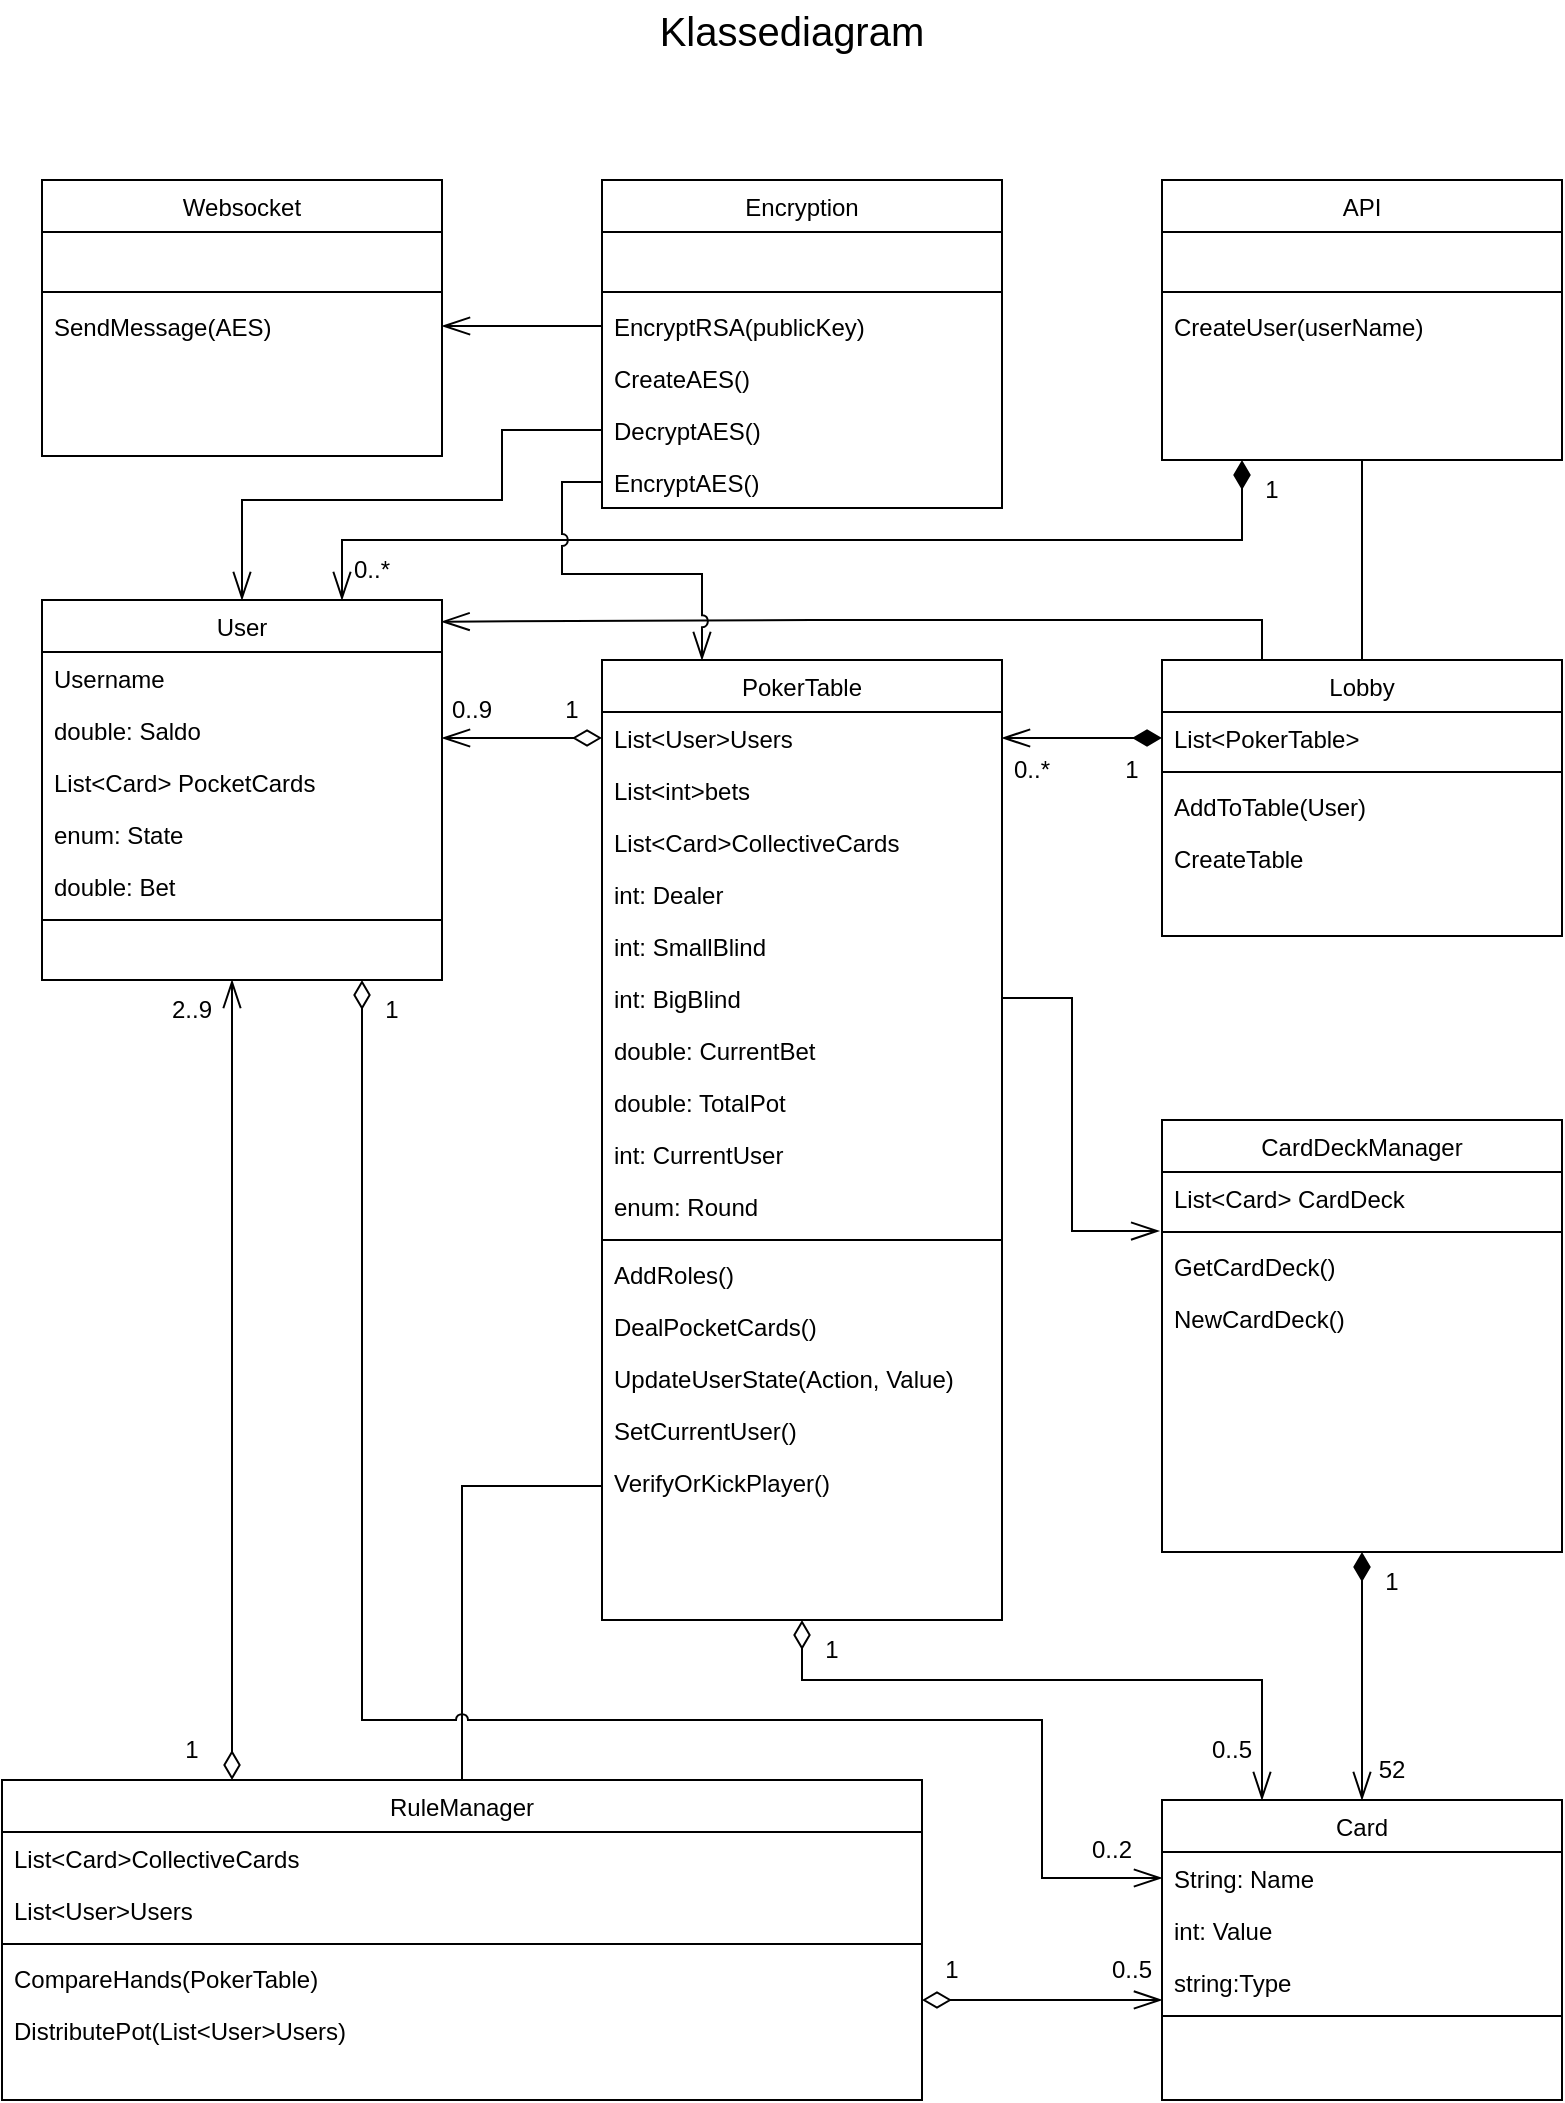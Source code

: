 <mxfile>
    <diagram id="C5RBs43oDa-KdzZeNtuy" name="Page-1">
        <mxGraphModel dx="1634" dy="1150" grid="1" gridSize="10" guides="1" tooltips="1" connect="1" arrows="1" fold="1" page="1" pageScale="1" pageWidth="827" pageHeight="1169" math="0" shadow="0">
            <root>
                <mxCell id="WIyWlLk6GJQsqaUBKTNV-0"/>
                <mxCell id="WIyWlLk6GJQsqaUBKTNV-1" parent="WIyWlLk6GJQsqaUBKTNV-0"/>
                <mxCell id="g2CpuVn7bc5RLm2Ukf-G-10" style="edgeStyle=orthogonalEdgeStyle;rounded=0;orthogonalLoop=1;jettySize=auto;html=1;exitX=0.25;exitY=0;exitDx=0;exitDy=0;entryX=0.999;entryY=0.057;entryDx=0;entryDy=0;entryPerimeter=0;startArrow=none;startFill=0;endArrow=openThin;endFill=0;startSize=12;endSize=12;sourcePerimeterSpacing=12;targetPerimeterSpacing=12;" parent="WIyWlLk6GJQsqaUBKTNV-1" source="zkfFHV4jXpPFQw0GAbJ--0" target="WFrLbu0aOw9eVItHQ842-36" edge="1">
                    <mxGeometry relative="1" as="geometry"/>
                </mxCell>
                <mxCell id="zkfFHV4jXpPFQw0GAbJ--0" value="Lobby" style="swimlane;fontStyle=0;align=center;verticalAlign=top;childLayout=stackLayout;horizontal=1;startSize=26;horizontalStack=0;resizeParent=1;resizeLast=0;collapsible=1;marginBottom=0;rounded=0;shadow=0;strokeWidth=1;" parent="WIyWlLk6GJQsqaUBKTNV-1" vertex="1">
                    <mxGeometry x="600" y="370" width="200" height="138" as="geometry">
                        <mxRectangle x="230" y="140" width="160" height="26" as="alternateBounds"/>
                    </mxGeometry>
                </mxCell>
                <mxCell id="WFrLbu0aOw9eVItHQ842-25" value="List&lt;PokerTable&gt;" style="text;align=left;verticalAlign=top;spacingLeft=4;spacingRight=4;overflow=hidden;rotatable=0;points=[[0,0.5],[1,0.5]];portConstraint=eastwest;" parent="zkfFHV4jXpPFQw0GAbJ--0" vertex="1">
                    <mxGeometry y="26" width="200" height="26" as="geometry"/>
                </mxCell>
                <mxCell id="zkfFHV4jXpPFQw0GAbJ--4" value="" style="line;html=1;strokeWidth=1;align=left;verticalAlign=middle;spacingTop=-1;spacingLeft=3;spacingRight=3;rotatable=0;labelPosition=right;points=[];portConstraint=eastwest;" parent="zkfFHV4jXpPFQw0GAbJ--0" vertex="1">
                    <mxGeometry y="52" width="200" height="8" as="geometry"/>
                </mxCell>
                <mxCell id="zkfFHV4jXpPFQw0GAbJ--5" value="AddToTable(User)" style="text;align=left;verticalAlign=top;spacingLeft=4;spacingRight=4;overflow=hidden;rotatable=0;points=[[0,0.5],[1,0.5]];portConstraint=eastwest;" parent="zkfFHV4jXpPFQw0GAbJ--0" vertex="1">
                    <mxGeometry y="60" width="200" height="26" as="geometry"/>
                </mxCell>
                <mxCell id="WFrLbu0aOw9eVItHQ842-24" value="CreateTable" style="text;align=left;verticalAlign=top;spacingLeft=4;spacingRight=4;overflow=hidden;rotatable=0;points=[[0,0.5],[1,0.5]];portConstraint=eastwest;" parent="zkfFHV4jXpPFQw0GAbJ--0" vertex="1">
                    <mxGeometry y="86" width="200" height="26" as="geometry"/>
                </mxCell>
                <mxCell id="zkfFHV4jXpPFQw0GAbJ--13" value="Encryption" style="swimlane;fontStyle=0;align=center;verticalAlign=top;childLayout=stackLayout;horizontal=1;startSize=26;horizontalStack=0;resizeParent=1;resizeLast=0;collapsible=1;marginBottom=0;rounded=0;shadow=0;strokeWidth=1;" parent="WIyWlLk6GJQsqaUBKTNV-1" vertex="1">
                    <mxGeometry x="320" y="130" width="200" height="164" as="geometry">
                        <mxRectangle x="340" y="380" width="170" height="26" as="alternateBounds"/>
                    </mxGeometry>
                </mxCell>
                <mxCell id="zkfFHV4jXpPFQw0GAbJ--14" value=" " style="text;align=left;verticalAlign=top;spacingLeft=4;spacingRight=4;overflow=hidden;rotatable=0;points=[[0,0.5],[1,0.5]];portConstraint=eastwest;" parent="zkfFHV4jXpPFQw0GAbJ--13" vertex="1">
                    <mxGeometry y="26" width="200" height="26" as="geometry"/>
                </mxCell>
                <mxCell id="zkfFHV4jXpPFQw0GAbJ--15" value="" style="line;html=1;strokeWidth=1;align=left;verticalAlign=middle;spacingTop=-1;spacingLeft=3;spacingRight=3;rotatable=0;labelPosition=right;points=[];portConstraint=eastwest;" parent="zkfFHV4jXpPFQw0GAbJ--13" vertex="1">
                    <mxGeometry y="52" width="200" height="8" as="geometry"/>
                </mxCell>
                <mxCell id="WFrLbu0aOw9eVItHQ842-3" value="EncryptRSA(publicKey)" style="text;align=left;verticalAlign=top;spacingLeft=4;spacingRight=4;overflow=hidden;rotatable=0;points=[[0,0.5],[1,0.5]];portConstraint=eastwest;" parent="zkfFHV4jXpPFQw0GAbJ--13" vertex="1">
                    <mxGeometry y="60" width="200" height="26" as="geometry"/>
                </mxCell>
                <mxCell id="WFrLbu0aOw9eVItHQ842-13" value="CreateAES()" style="text;align=left;verticalAlign=top;spacingLeft=4;spacingRight=4;overflow=hidden;rotatable=0;points=[[0,0.5],[1,0.5]];portConstraint=eastwest;" parent="zkfFHV4jXpPFQw0GAbJ--13" vertex="1">
                    <mxGeometry y="86" width="200" height="26" as="geometry"/>
                </mxCell>
                <mxCell id="WFrLbu0aOw9eVItHQ842-12" value="DecryptAES()" style="text;align=left;verticalAlign=top;spacingLeft=4;spacingRight=4;overflow=hidden;rotatable=0;points=[[0,0.5],[1,0.5]];portConstraint=eastwest;" parent="zkfFHV4jXpPFQw0GAbJ--13" vertex="1">
                    <mxGeometry y="112" width="200" height="26" as="geometry"/>
                </mxCell>
                <mxCell id="WFrLbu0aOw9eVItHQ842-27" value="EncryptAES()" style="text;align=left;verticalAlign=top;spacingLeft=4;spacingRight=4;overflow=hidden;rotatable=0;points=[[0,0.5],[1,0.5]];portConstraint=eastwest;" parent="zkfFHV4jXpPFQw0GAbJ--13" vertex="1">
                    <mxGeometry y="138" width="200" height="26" as="geometry"/>
                </mxCell>
                <mxCell id="zkfFHV4jXpPFQw0GAbJ--17" value="Card" style="swimlane;fontStyle=0;align=center;verticalAlign=top;childLayout=stackLayout;horizontal=1;startSize=26;horizontalStack=0;resizeParent=1;resizeLast=0;collapsible=1;marginBottom=0;rounded=0;shadow=0;strokeWidth=1;" parent="WIyWlLk6GJQsqaUBKTNV-1" vertex="1">
                    <mxGeometry x="600" y="940" width="200" height="150" as="geometry">
                        <mxRectangle x="550" y="140" width="160" height="26" as="alternateBounds"/>
                    </mxGeometry>
                </mxCell>
                <mxCell id="zkfFHV4jXpPFQw0GAbJ--18" value="String: Name" style="text;align=left;verticalAlign=top;spacingLeft=4;spacingRight=4;overflow=hidden;rotatable=0;points=[[0,0.5],[1,0.5]];portConstraint=eastwest;" parent="zkfFHV4jXpPFQw0GAbJ--17" vertex="1">
                    <mxGeometry y="26" width="200" height="26" as="geometry"/>
                </mxCell>
                <mxCell id="zkfFHV4jXpPFQw0GAbJ--19" value="int: Value" style="text;align=left;verticalAlign=top;spacingLeft=4;spacingRight=4;overflow=hidden;rotatable=0;points=[[0,0.5],[1,0.5]];portConstraint=eastwest;rounded=0;shadow=0;html=0;" parent="zkfFHV4jXpPFQw0GAbJ--17" vertex="1">
                    <mxGeometry y="52" width="200" height="26" as="geometry"/>
                </mxCell>
                <mxCell id="zkfFHV4jXpPFQw0GAbJ--20" value="string:Type" style="text;align=left;verticalAlign=top;spacingLeft=4;spacingRight=4;overflow=hidden;rotatable=0;points=[[0,0.5],[1,0.5]];portConstraint=eastwest;rounded=0;shadow=0;html=0;" parent="zkfFHV4jXpPFQw0GAbJ--17" vertex="1">
                    <mxGeometry y="78" width="200" height="26" as="geometry"/>
                </mxCell>
                <mxCell id="zkfFHV4jXpPFQw0GAbJ--23" value="" style="line;html=1;strokeWidth=1;align=left;verticalAlign=middle;spacingTop=-1;spacingLeft=3;spacingRight=3;rotatable=0;labelPosition=right;points=[];portConstraint=eastwest;" parent="zkfFHV4jXpPFQw0GAbJ--17" vertex="1">
                    <mxGeometry y="104" width="200" height="8" as="geometry"/>
                </mxCell>
                <mxCell id="zkfFHV4jXpPFQw0GAbJ--25" value=" " style="text;align=left;verticalAlign=top;spacingLeft=4;spacingRight=4;overflow=hidden;rotatable=0;points=[[0,0.5],[1,0.5]];portConstraint=eastwest;" parent="zkfFHV4jXpPFQw0GAbJ--17" vertex="1">
                    <mxGeometry y="112" width="200" height="26" as="geometry"/>
                </mxCell>
                <mxCell id="g2CpuVn7bc5RLm2Ukf-G-5" style="edgeStyle=orthogonalEdgeStyle;rounded=0;orthogonalLoop=1;jettySize=auto;html=1;entryX=0.5;entryY=0;entryDx=0;entryDy=0;startArrow=diamondThin;startFill=1;endArrow=openThin;endFill=0;startSize=12;endSize=12;sourcePerimeterSpacing=12;targetPerimeterSpacing=12;exitX=0.5;exitY=1;exitDx=0;exitDy=0;" parent="WIyWlLk6GJQsqaUBKTNV-1" source="WFrLbu0aOw9eVItHQ842-4" target="zkfFHV4jXpPFQw0GAbJ--17" edge="1">
                    <mxGeometry relative="1" as="geometry"/>
                </mxCell>
                <mxCell id="WFrLbu0aOw9eVItHQ842-4" value="CardDeckManager" style="swimlane;fontStyle=0;align=center;verticalAlign=top;childLayout=stackLayout;horizontal=1;startSize=26;horizontalStack=0;resizeParent=1;resizeLast=0;collapsible=1;marginBottom=0;rounded=0;shadow=0;strokeWidth=1;" parent="WIyWlLk6GJQsqaUBKTNV-1" vertex="1">
                    <mxGeometry x="600" y="600" width="200" height="216" as="geometry">
                        <mxRectangle x="550" y="140" width="160" height="26" as="alternateBounds"/>
                    </mxGeometry>
                </mxCell>
                <mxCell id="WFrLbu0aOw9eVItHQ842-5" value="List&lt;Card&gt; CardDeck" style="text;align=left;verticalAlign=top;spacingLeft=4;spacingRight=4;overflow=hidden;rotatable=0;points=[[0,0.5],[1,0.5]];portConstraint=eastwest;" parent="WFrLbu0aOw9eVItHQ842-4" vertex="1">
                    <mxGeometry y="26" width="200" height="26" as="geometry"/>
                </mxCell>
                <mxCell id="WFrLbu0aOw9eVItHQ842-10" value="" style="line;html=1;strokeWidth=1;align=left;verticalAlign=middle;spacingTop=-1;spacingLeft=3;spacingRight=3;rotatable=0;labelPosition=right;points=[];portConstraint=eastwest;" parent="WFrLbu0aOw9eVItHQ842-4" vertex="1">
                    <mxGeometry y="52" width="200" height="8" as="geometry"/>
                </mxCell>
                <mxCell id="WFrLbu0aOw9eVItHQ842-11" value="GetCardDeck()" style="text;align=left;verticalAlign=top;spacingLeft=4;spacingRight=4;overflow=hidden;rotatable=0;points=[[0,0.5],[1,0.5]];portConstraint=eastwest;" parent="WFrLbu0aOw9eVItHQ842-4" vertex="1">
                    <mxGeometry y="60" width="200" height="26" as="geometry"/>
                </mxCell>
                <mxCell id="WFrLbu0aOw9eVItHQ842-26" value="NewCardDeck()" style="text;align=left;verticalAlign=top;spacingLeft=4;spacingRight=4;overflow=hidden;rotatable=0;points=[[0,0.5],[1,0.5]];portConstraint=eastwest;" parent="WFrLbu0aOw9eVItHQ842-4" vertex="1">
                    <mxGeometry y="86" width="200" height="26" as="geometry"/>
                </mxCell>
                <mxCell id="g2CpuVn7bc5RLm2Ukf-G-0" style="edgeStyle=orthogonalEdgeStyle;rounded=0;orthogonalLoop=1;jettySize=auto;html=1;entryX=0.5;entryY=0;entryDx=0;entryDy=0;endArrow=none;endFill=0;" parent="WIyWlLk6GJQsqaUBKTNV-1" source="WFrLbu0aOw9eVItHQ842-14" target="zkfFHV4jXpPFQw0GAbJ--0" edge="1">
                    <mxGeometry relative="1" as="geometry"/>
                </mxCell>
                <mxCell id="g2CpuVn7bc5RLm2Ukf-G-9" style="edgeStyle=orthogonalEdgeStyle;rounded=0;orthogonalLoop=1;jettySize=auto;html=1;entryX=0.75;entryY=0;entryDx=0;entryDy=0;startArrow=diamondThin;startFill=1;endArrow=openThin;endFill=0;startSize=12;endSize=12;sourcePerimeterSpacing=12;targetPerimeterSpacing=12;" parent="WIyWlLk6GJQsqaUBKTNV-1" target="WFrLbu0aOw9eVItHQ842-36" edge="1">
                    <mxGeometry relative="1" as="geometry">
                        <mxPoint x="640" y="270" as="sourcePoint"/>
                        <Array as="points">
                            <mxPoint x="640" y="310"/>
                            <mxPoint x="190" y="310"/>
                        </Array>
                    </mxGeometry>
                </mxCell>
                <mxCell id="WFrLbu0aOw9eVItHQ842-14" value="API" style="swimlane;fontStyle=0;align=center;verticalAlign=top;childLayout=stackLayout;horizontal=1;startSize=26;horizontalStack=0;resizeParent=1;resizeLast=0;collapsible=1;marginBottom=0;rounded=0;shadow=0;strokeWidth=1;" parent="WIyWlLk6GJQsqaUBKTNV-1" vertex="1">
                    <mxGeometry x="600" y="130" width="200" height="140" as="geometry">
                        <mxRectangle x="340" y="380" width="170" height="26" as="alternateBounds"/>
                    </mxGeometry>
                </mxCell>
                <mxCell id="WFrLbu0aOw9eVItHQ842-15" value=" " style="text;align=left;verticalAlign=top;spacingLeft=4;spacingRight=4;overflow=hidden;rotatable=0;points=[[0,0.5],[1,0.5]];portConstraint=eastwest;" parent="WFrLbu0aOw9eVItHQ842-14" vertex="1">
                    <mxGeometry y="26" width="200" height="26" as="geometry"/>
                </mxCell>
                <mxCell id="WFrLbu0aOw9eVItHQ842-16" value="" style="line;html=1;strokeWidth=1;align=left;verticalAlign=middle;spacingTop=-1;spacingLeft=3;spacingRight=3;rotatable=0;labelPosition=right;points=[];portConstraint=eastwest;" parent="WFrLbu0aOw9eVItHQ842-14" vertex="1">
                    <mxGeometry y="52" width="200" height="8" as="geometry"/>
                </mxCell>
                <mxCell id="WFrLbu0aOw9eVItHQ842-17" value="CreateUser(userName)" style="text;align=left;verticalAlign=top;spacingLeft=4;spacingRight=4;overflow=hidden;rotatable=0;points=[[0,0.5],[1,0.5]];portConstraint=eastwest;" parent="WFrLbu0aOw9eVItHQ842-14" vertex="1">
                    <mxGeometry y="60" width="200" height="26" as="geometry"/>
                </mxCell>
                <mxCell id="WFrLbu0aOw9eVItHQ842-20" value="PokerTable" style="swimlane;fontStyle=0;align=center;verticalAlign=top;childLayout=stackLayout;horizontal=1;startSize=26;horizontalStack=0;resizeParent=1;resizeLast=0;collapsible=1;marginBottom=0;rounded=0;shadow=0;strokeWidth=1;" parent="WIyWlLk6GJQsqaUBKTNV-1" vertex="1">
                    <mxGeometry x="320" y="370" width="200" height="480" as="geometry">
                        <mxRectangle x="230" y="140" width="160" height="26" as="alternateBounds"/>
                    </mxGeometry>
                </mxCell>
                <mxCell id="WFrLbu0aOw9eVItHQ842-43" value="List&lt;User&gt;Users" style="text;align=left;verticalAlign=top;spacingLeft=4;spacingRight=4;overflow=hidden;rotatable=0;points=[[0,0.5],[1,0.5]];portConstraint=eastwest;" parent="WFrLbu0aOw9eVItHQ842-20" vertex="1">
                    <mxGeometry y="26" width="200" height="26" as="geometry"/>
                </mxCell>
                <mxCell id="WFrLbu0aOw9eVItHQ842-48" value="List&lt;int&gt;bets" style="text;align=left;verticalAlign=top;spacingLeft=4;spacingRight=4;overflow=hidden;rotatable=0;points=[[0,0.5],[1,0.5]];portConstraint=eastwest;" parent="WFrLbu0aOw9eVItHQ842-20" vertex="1">
                    <mxGeometry y="52" width="200" height="26" as="geometry"/>
                </mxCell>
                <mxCell id="yhYtkNrn_32uBkW9VBf4-6" value="List&lt;Card&gt;CollectiveCards" style="text;align=left;verticalAlign=top;spacingLeft=4;spacingRight=4;overflow=hidden;rotatable=0;points=[[0,0.5],[1,0.5]];portConstraint=eastwest;" parent="WFrLbu0aOw9eVItHQ842-20" vertex="1">
                    <mxGeometry y="78" width="200" height="26" as="geometry"/>
                </mxCell>
                <mxCell id="WFrLbu0aOw9eVItHQ842-44" value="int: Dealer " style="text;align=left;verticalAlign=top;spacingLeft=4;spacingRight=4;overflow=hidden;rotatable=0;points=[[0,0.5],[1,0.5]];portConstraint=eastwest;" parent="WFrLbu0aOw9eVItHQ842-20" vertex="1">
                    <mxGeometry y="104" width="200" height="26" as="geometry"/>
                </mxCell>
                <mxCell id="WFrLbu0aOw9eVItHQ842-45" value="int: SmallBlind" style="text;align=left;verticalAlign=top;spacingLeft=4;spacingRight=4;overflow=hidden;rotatable=0;points=[[0,0.5],[1,0.5]];portConstraint=eastwest;" parent="WFrLbu0aOw9eVItHQ842-20" vertex="1">
                    <mxGeometry y="130" width="200" height="26" as="geometry"/>
                </mxCell>
                <mxCell id="WFrLbu0aOw9eVItHQ842-46" value="int: BigBlind" style="text;align=left;verticalAlign=top;spacingLeft=4;spacingRight=4;overflow=hidden;rotatable=0;points=[[0,0.5],[1,0.5]];portConstraint=eastwest;" parent="WFrLbu0aOw9eVItHQ842-20" vertex="1">
                    <mxGeometry y="156" width="200" height="26" as="geometry"/>
                </mxCell>
                <mxCell id="yhYtkNrn_32uBkW9VBf4-2" value="double: CurrentBet" style="text;align=left;verticalAlign=top;spacingLeft=4;spacingRight=4;overflow=hidden;rotatable=0;points=[[0,0.5],[1,0.5]];portConstraint=eastwest;" parent="WFrLbu0aOw9eVItHQ842-20" vertex="1">
                    <mxGeometry y="182" width="200" height="26" as="geometry"/>
                </mxCell>
                <mxCell id="RgYvJ4ODF3j2oK7oiL2H-4" value="double: TotalPot" style="text;align=left;verticalAlign=top;spacingLeft=4;spacingRight=4;overflow=hidden;rotatable=0;points=[[0,0.5],[1,0.5]];portConstraint=eastwest;" parent="WFrLbu0aOw9eVItHQ842-20" vertex="1">
                    <mxGeometry y="208" width="200" height="26" as="geometry"/>
                </mxCell>
                <mxCell id="yhYtkNrn_32uBkW9VBf4-3" value="int: CurrentUser" style="text;align=left;verticalAlign=top;spacingLeft=4;spacingRight=4;overflow=hidden;rotatable=0;points=[[0,0.5],[1,0.5]];portConstraint=eastwest;" parent="WFrLbu0aOw9eVItHQ842-20" vertex="1">
                    <mxGeometry y="234" width="200" height="26" as="geometry"/>
                </mxCell>
                <mxCell id="yhYtkNrn_32uBkW9VBf4-7" value="enum: Round" style="text;align=left;verticalAlign=top;spacingLeft=4;spacingRight=4;overflow=hidden;rotatable=0;points=[[0,0.5],[1,0.5]];portConstraint=eastwest;" parent="WFrLbu0aOw9eVItHQ842-20" vertex="1">
                    <mxGeometry y="260" width="200" height="26" as="geometry"/>
                </mxCell>
                <mxCell id="WFrLbu0aOw9eVItHQ842-22" value="" style="line;html=1;strokeWidth=1;align=left;verticalAlign=middle;spacingTop=-1;spacingLeft=3;spacingRight=3;rotatable=0;labelPosition=right;points=[];portConstraint=eastwest;" parent="WFrLbu0aOw9eVItHQ842-20" vertex="1">
                    <mxGeometry y="286" width="200" height="8" as="geometry"/>
                </mxCell>
                <mxCell id="WFrLbu0aOw9eVItHQ842-28" value="AddRoles()" style="text;align=left;verticalAlign=top;spacingLeft=4;spacingRight=4;overflow=hidden;rotatable=0;points=[[0,0.5],[1,0.5]];portConstraint=eastwest;" parent="WFrLbu0aOw9eVItHQ842-20" vertex="1">
                    <mxGeometry y="294" width="200" height="26" as="geometry"/>
                </mxCell>
                <mxCell id="WFrLbu0aOw9eVItHQ842-29" value="DealPocketCards()" style="text;align=left;verticalAlign=top;spacingLeft=4;spacingRight=4;overflow=hidden;rotatable=0;points=[[0,0.5],[1,0.5]];portConstraint=eastwest;" parent="WFrLbu0aOw9eVItHQ842-20" vertex="1">
                    <mxGeometry y="320" width="200" height="26" as="geometry"/>
                </mxCell>
                <mxCell id="yhYtkNrn_32uBkW9VBf4-0" value="UpdateUserState(Action, Value)" style="text;align=left;verticalAlign=top;spacingLeft=4;spacingRight=4;overflow=hidden;rotatable=0;points=[[0,0.5],[1,0.5]];portConstraint=eastwest;" parent="WFrLbu0aOw9eVItHQ842-20" vertex="1">
                    <mxGeometry y="346" width="200" height="26" as="geometry"/>
                </mxCell>
                <mxCell id="yhYtkNrn_32uBkW9VBf4-4" value="SetCurrentUser()" style="text;align=left;verticalAlign=top;spacingLeft=4;spacingRight=4;overflow=hidden;rotatable=0;points=[[0,0.5],[1,0.5]];portConstraint=eastwest;" parent="WFrLbu0aOw9eVItHQ842-20" vertex="1">
                    <mxGeometry y="372" width="200" height="26" as="geometry"/>
                </mxCell>
                <mxCell id="RgYvJ4ODF3j2oK7oiL2H-7" value="VerifyOrKickPlayer()" style="text;align=left;verticalAlign=top;spacingLeft=4;spacingRight=4;overflow=hidden;rotatable=0;points=[[0,0.5],[1,0.5]];portConstraint=eastwest;" parent="WFrLbu0aOw9eVItHQ842-20" vertex="1">
                    <mxGeometry y="398" width="200" height="30" as="geometry"/>
                </mxCell>
                <mxCell id="g2CpuVn7bc5RLm2Ukf-G-13" style="edgeStyle=orthogonalEdgeStyle;rounded=0;orthogonalLoop=1;jettySize=auto;html=1;exitX=0.25;exitY=0;exitDx=0;exitDy=0;entryX=0.475;entryY=1;entryDx=0;entryDy=0;entryPerimeter=0;startArrow=diamondThin;startFill=0;endArrow=openThin;endFill=0;startSize=12;endSize=12;sourcePerimeterSpacing=12;targetPerimeterSpacing=12;" parent="WIyWlLk6GJQsqaUBKTNV-1" source="WFrLbu0aOw9eVItHQ842-30" target="WFrLbu0aOw9eVItHQ842-41" edge="1">
                    <mxGeometry relative="1" as="geometry"/>
                </mxCell>
                <mxCell id="WFrLbu0aOw9eVItHQ842-30" value="RuleManager" style="swimlane;fontStyle=0;align=center;verticalAlign=top;childLayout=stackLayout;horizontal=1;startSize=26;horizontalStack=0;resizeParent=1;resizeLast=0;collapsible=1;marginBottom=0;rounded=0;shadow=0;strokeWidth=1;" parent="WIyWlLk6GJQsqaUBKTNV-1" vertex="1">
                    <mxGeometry x="20" y="930" width="460" height="160" as="geometry">
                        <mxRectangle x="550" y="140" width="160" height="26" as="alternateBounds"/>
                    </mxGeometry>
                </mxCell>
                <mxCell id="WFrLbu0aOw9eVItHQ842-31" value="List&lt;Card&gt;CollectiveCards" style="text;align=left;verticalAlign=top;spacingLeft=4;spacingRight=4;overflow=hidden;rotatable=0;points=[[0,0.5],[1,0.5]];portConstraint=eastwest;" parent="WFrLbu0aOw9eVItHQ842-30" vertex="1">
                    <mxGeometry y="26" width="460" height="26" as="geometry"/>
                </mxCell>
                <mxCell id="WFrLbu0aOw9eVItHQ842-35" value="List&lt;User&gt;Users" style="text;align=left;verticalAlign=top;spacingLeft=4;spacingRight=4;overflow=hidden;rotatable=0;points=[[0,0.5],[1,0.5]];portConstraint=eastwest;" parent="WFrLbu0aOw9eVItHQ842-30" vertex="1">
                    <mxGeometry y="52" width="460" height="26" as="geometry"/>
                </mxCell>
                <mxCell id="WFrLbu0aOw9eVItHQ842-32" value="" style="line;html=1;strokeWidth=1;align=left;verticalAlign=middle;spacingTop=-1;spacingLeft=3;spacingRight=3;rotatable=0;labelPosition=right;points=[];portConstraint=eastwest;" parent="WFrLbu0aOw9eVItHQ842-30" vertex="1">
                    <mxGeometry y="78" width="460" height="8" as="geometry"/>
                </mxCell>
                <mxCell id="WFrLbu0aOw9eVItHQ842-33" value="CompareHands(PokerTable)" style="text;align=left;verticalAlign=top;spacingLeft=4;spacingRight=4;overflow=hidden;rotatable=0;points=[[0,0.5],[1,0.5]];portConstraint=eastwest;" parent="WFrLbu0aOw9eVItHQ842-30" vertex="1">
                    <mxGeometry y="86" width="460" height="26" as="geometry"/>
                </mxCell>
                <mxCell id="RgYvJ4ODF3j2oK7oiL2H-5" value="DistributePot(List&lt;User&gt;Users)" style="text;align=left;verticalAlign=top;spacingLeft=4;spacingRight=4;overflow=hidden;rotatable=0;points=[[0,0.5],[1,0.5]];portConstraint=eastwest;" parent="WFrLbu0aOw9eVItHQ842-30" vertex="1">
                    <mxGeometry y="112" width="460" height="26" as="geometry"/>
                </mxCell>
                <mxCell id="WFrLbu0aOw9eVItHQ842-36" value="User" style="swimlane;fontStyle=0;align=center;verticalAlign=top;childLayout=stackLayout;horizontal=1;startSize=26;horizontalStack=0;resizeParent=1;resizeLast=0;collapsible=1;marginBottom=0;rounded=0;shadow=0;strokeWidth=1;" parent="WIyWlLk6GJQsqaUBKTNV-1" vertex="1">
                    <mxGeometry x="40" y="340" width="200" height="190" as="geometry">
                        <mxRectangle x="340" y="380" width="170" height="26" as="alternateBounds"/>
                    </mxGeometry>
                </mxCell>
                <mxCell id="WFrLbu0aOw9eVItHQ842-37" value="Username" style="text;align=left;verticalAlign=top;spacingLeft=4;spacingRight=4;overflow=hidden;rotatable=0;points=[[0,0.5],[1,0.5]];portConstraint=eastwest;" parent="WFrLbu0aOw9eVItHQ842-36" vertex="1">
                    <mxGeometry y="26" width="200" height="26" as="geometry"/>
                </mxCell>
                <mxCell id="WFrLbu0aOw9eVItHQ842-40" value="double: Saldo" style="text;align=left;verticalAlign=top;spacingLeft=4;spacingRight=4;overflow=hidden;rotatable=0;points=[[0,0.5],[1,0.5]];portConstraint=eastwest;" parent="WFrLbu0aOw9eVItHQ842-36" vertex="1">
                    <mxGeometry y="52" width="200" height="26" as="geometry"/>
                </mxCell>
                <mxCell id="WFrLbu0aOw9eVItHQ842-42" value="List&lt;Card&gt; PocketCards" style="text;align=left;verticalAlign=top;spacingLeft=4;spacingRight=4;overflow=hidden;rotatable=0;points=[[0,0.5],[1,0.5]];portConstraint=eastwest;" parent="WFrLbu0aOw9eVItHQ842-36" vertex="1">
                    <mxGeometry y="78" width="200" height="26" as="geometry"/>
                </mxCell>
                <mxCell id="WFrLbu0aOw9eVItHQ842-47" value="enum: State" style="text;align=left;verticalAlign=top;spacingLeft=4;spacingRight=4;overflow=hidden;rotatable=0;points=[[0,0.5],[1,0.5]];portConstraint=eastwest;" parent="WFrLbu0aOw9eVItHQ842-36" vertex="1">
                    <mxGeometry y="104" width="200" height="26" as="geometry"/>
                </mxCell>
                <mxCell id="WFrLbu0aOw9eVItHQ842-49" value="double: Bet" style="text;align=left;verticalAlign=top;spacingLeft=4;spacingRight=4;overflow=hidden;rotatable=0;points=[[0,0.5],[1,0.5]];portConstraint=eastwest;" parent="WFrLbu0aOw9eVItHQ842-36" vertex="1">
                    <mxGeometry y="130" width="200" height="26" as="geometry"/>
                </mxCell>
                <mxCell id="WFrLbu0aOw9eVItHQ842-38" value="" style="line;html=1;strokeWidth=1;align=left;verticalAlign=middle;spacingTop=-1;spacingLeft=3;spacingRight=3;rotatable=0;labelPosition=right;points=[];portConstraint=eastwest;" parent="WFrLbu0aOw9eVItHQ842-36" vertex="1">
                    <mxGeometry y="156" width="200" height="8" as="geometry"/>
                </mxCell>
                <mxCell id="WFrLbu0aOw9eVItHQ842-41" value=" " style="text;align=left;verticalAlign=top;spacingLeft=4;spacingRight=4;overflow=hidden;rotatable=0;points=[[0,0.5],[1,0.5]];portConstraint=eastwest;" parent="WFrLbu0aOw9eVItHQ842-36" vertex="1">
                    <mxGeometry y="164" width="200" height="26" as="geometry"/>
                </mxCell>
                <mxCell id="RgYvJ4ODF3j2oK7oiL2H-0" value="Websocket" style="swimlane;fontStyle=0;align=center;verticalAlign=top;childLayout=stackLayout;horizontal=1;startSize=26;horizontalStack=0;resizeParent=1;resizeLast=0;collapsible=1;marginBottom=0;rounded=0;shadow=0;strokeWidth=1;" parent="WIyWlLk6GJQsqaUBKTNV-1" vertex="1">
                    <mxGeometry x="40" y="130" width="200" height="138" as="geometry">
                        <mxRectangle x="340" y="380" width="170" height="26" as="alternateBounds"/>
                    </mxGeometry>
                </mxCell>
                <mxCell id="RgYvJ4ODF3j2oK7oiL2H-1" value=" " style="text;align=left;verticalAlign=top;spacingLeft=4;spacingRight=4;overflow=hidden;rotatable=0;points=[[0,0.5],[1,0.5]];portConstraint=eastwest;" parent="RgYvJ4ODF3j2oK7oiL2H-0" vertex="1">
                    <mxGeometry y="26" width="200" height="26" as="geometry"/>
                </mxCell>
                <mxCell id="RgYvJ4ODF3j2oK7oiL2H-2" value="" style="line;html=1;strokeWidth=1;align=left;verticalAlign=middle;spacingTop=-1;spacingLeft=3;spacingRight=3;rotatable=0;labelPosition=right;points=[];portConstraint=eastwest;" parent="RgYvJ4ODF3j2oK7oiL2H-0" vertex="1">
                    <mxGeometry y="52" width="200" height="8" as="geometry"/>
                </mxCell>
                <mxCell id="g2CpuVn7bc5RLm2Ukf-G-18" value="SendMessage(AES)" style="text;align=left;verticalAlign=top;spacingLeft=4;spacingRight=4;overflow=hidden;rotatable=0;points=[[0,0.5],[1,0.5]];portConstraint=eastwest;" parent="RgYvJ4ODF3j2oK7oiL2H-0" vertex="1">
                    <mxGeometry y="60" width="200" height="26" as="geometry"/>
                </mxCell>
                <mxCell id="g2CpuVn7bc5RLm2Ukf-G-1" style="edgeStyle=orthogonalEdgeStyle;rounded=0;orthogonalLoop=1;jettySize=auto;html=1;entryX=1;entryY=0.5;entryDx=0;entryDy=0;endArrow=openThin;endFill=0;endSize=12;startArrow=diamondThin;startFill=1;targetPerimeterSpacing=12;sourcePerimeterSpacing=12;startSize=12;exitX=0;exitY=0.5;exitDx=0;exitDy=0;" parent="WIyWlLk6GJQsqaUBKTNV-1" source="WFrLbu0aOw9eVItHQ842-25" target="WFrLbu0aOw9eVItHQ842-43" edge="1">
                    <mxGeometry relative="1" as="geometry"/>
                </mxCell>
                <mxCell id="g2CpuVn7bc5RLm2Ukf-G-3" style="edgeStyle=orthogonalEdgeStyle;rounded=0;orthogonalLoop=1;jettySize=auto;html=1;entryX=-0.007;entryY=1.136;entryDx=0;entryDy=0;entryPerimeter=0;startArrow=none;startFill=0;endArrow=openThin;endFill=0;startSize=12;endSize=12;sourcePerimeterSpacing=12;targetPerimeterSpacing=12;exitX=1;exitY=0.5;exitDx=0;exitDy=0;" parent="WIyWlLk6GJQsqaUBKTNV-1" source="WFrLbu0aOw9eVItHQ842-46" target="WFrLbu0aOw9eVItHQ842-5" edge="1">
                    <mxGeometry relative="1" as="geometry"/>
                </mxCell>
                <mxCell id="g2CpuVn7bc5RLm2Ukf-G-6" style="edgeStyle=orthogonalEdgeStyle;rounded=0;orthogonalLoop=1;jettySize=auto;html=1;startArrow=none;startFill=0;endArrow=none;endFill=0;startSize=12;endSize=12;sourcePerimeterSpacing=12;targetPerimeterSpacing=12;entryX=0.5;entryY=0;entryDx=0;entryDy=0;exitX=0;exitY=0.5;exitDx=0;exitDy=0;" parent="WIyWlLk6GJQsqaUBKTNV-1" source="RgYvJ4ODF3j2oK7oiL2H-7" target="WFrLbu0aOw9eVItHQ842-30" edge="1">
                    <mxGeometry relative="1" as="geometry"/>
                </mxCell>
                <mxCell id="g2CpuVn7bc5RLm2Ukf-G-8" style="edgeStyle=orthogonalEdgeStyle;rounded=0;orthogonalLoop=1;jettySize=auto;html=1;entryX=1;entryY=0.5;entryDx=0;entryDy=0;startArrow=none;startFill=0;endArrow=openThin;endFill=0;startSize=12;endSize=12;sourcePerimeterSpacing=12;targetPerimeterSpacing=12;exitX=0;exitY=0.5;exitDx=0;exitDy=0;" parent="WIyWlLk6GJQsqaUBKTNV-1" source="WFrLbu0aOw9eVItHQ842-3" edge="1">
                    <mxGeometry relative="1" as="geometry">
                        <mxPoint x="240" y="203" as="targetPoint"/>
                    </mxGeometry>
                </mxCell>
                <mxCell id="g2CpuVn7bc5RLm2Ukf-G-11" style="edgeStyle=orthogonalEdgeStyle;rounded=0;orthogonalLoop=1;jettySize=auto;html=1;entryX=0.25;entryY=0;entryDx=0;entryDy=0;startArrow=diamondThin;startFill=0;endArrow=openThin;endFill=0;startSize=12;endSize=12;sourcePerimeterSpacing=12;targetPerimeterSpacing=12;" parent="WIyWlLk6GJQsqaUBKTNV-1" target="zkfFHV4jXpPFQw0GAbJ--17" edge="1">
                    <mxGeometry relative="1" as="geometry">
                        <mxPoint x="420" y="850" as="sourcePoint"/>
                        <Array as="points">
                            <mxPoint x="420" y="880"/>
                            <mxPoint x="650" y="880"/>
                        </Array>
                    </mxGeometry>
                </mxCell>
                <mxCell id="g2CpuVn7bc5RLm2Ukf-G-12" style="edgeStyle=orthogonalEdgeStyle;rounded=0;orthogonalLoop=1;jettySize=auto;html=1;entryX=0;entryY=0.115;entryDx=0;entryDy=0;entryPerimeter=0;startArrow=diamondThin;startFill=0;endArrow=openThin;endFill=0;startSize=12;endSize=12;sourcePerimeterSpacing=12;targetPerimeterSpacing=12;exitX=1;exitY=0.5;exitDx=0;exitDy=0;" parent="WIyWlLk6GJQsqaUBKTNV-1" edge="1">
                    <mxGeometry relative="1" as="geometry">
                        <mxPoint x="480" y="1040" as="sourcePoint"/>
                        <mxPoint x="600" y="1039.99" as="targetPoint"/>
                    </mxGeometry>
                </mxCell>
                <mxCell id="g2CpuVn7bc5RLm2Ukf-G-14" style="edgeStyle=orthogonalEdgeStyle;rounded=0;orthogonalLoop=1;jettySize=auto;html=1;startArrow=diamondThin;startFill=0;endArrow=openThin;endFill=0;startSize=12;endSize=12;sourcePerimeterSpacing=12;targetPerimeterSpacing=12;exitX=0;exitY=0.5;exitDx=0;exitDy=0;" parent="WIyWlLk6GJQsqaUBKTNV-1" source="WFrLbu0aOw9eVItHQ842-43" edge="1">
                    <mxGeometry relative="1" as="geometry">
                        <mxPoint x="240" y="409" as="targetPoint"/>
                    </mxGeometry>
                </mxCell>
                <mxCell id="g2CpuVn7bc5RLm2Ukf-G-15" style="edgeStyle=orthogonalEdgeStyle;rounded=0;orthogonalLoop=1;jettySize=auto;html=1;entryX=0.25;entryY=0;entryDx=0;entryDy=0;startArrow=none;startFill=0;endArrow=openThin;endFill=0;startSize=12;endSize=12;sourcePerimeterSpacing=12;targetPerimeterSpacing=12;exitX=0;exitY=0.5;exitDx=0;exitDy=0;jumpStyle=arc;" parent="WIyWlLk6GJQsqaUBKTNV-1" source="WFrLbu0aOw9eVItHQ842-27" target="WFrLbu0aOw9eVItHQ842-20" edge="1">
                    <mxGeometry relative="1" as="geometry"/>
                </mxCell>
                <mxCell id="g2CpuVn7bc5RLm2Ukf-G-16" style="edgeStyle=orthogonalEdgeStyle;rounded=0;orthogonalLoop=1;jettySize=auto;html=1;exitX=0;exitY=0.5;exitDx=0;exitDy=0;entryX=0.5;entryY=0;entryDx=0;entryDy=0;startArrow=none;startFill=0;endArrow=openThin;endFill=0;startSize=12;endSize=12;sourcePerimeterSpacing=12;targetPerimeterSpacing=12;" parent="WIyWlLk6GJQsqaUBKTNV-1" source="WFrLbu0aOw9eVItHQ842-12" target="WFrLbu0aOw9eVItHQ842-36" edge="1">
                    <mxGeometry relative="1" as="geometry">
                        <Array as="points">
                            <mxPoint x="270" y="255"/>
                            <mxPoint x="270" y="290"/>
                            <mxPoint x="140" y="290"/>
                        </Array>
                    </mxGeometry>
                </mxCell>
                <mxCell id="g2CpuVn7bc5RLm2Ukf-G-17" value="&lt;font style=&quot;font-size: 20px;&quot;&gt;Klassediagram&lt;/font&gt;" style="text;html=1;strokeColor=none;fillColor=none;align=center;verticalAlign=middle;whiteSpace=wrap;rounded=0;" parent="WIyWlLk6GJQsqaUBKTNV-1" vertex="1">
                    <mxGeometry x="180" y="40" width="470" height="30" as="geometry"/>
                </mxCell>
                <mxCell id="0" style="edgeStyle=orthogonalEdgeStyle;html=1;entryX=0;entryY=0.5;entryDx=0;entryDy=0;endArrow=openThin;rounded=0;startArrow=diamondThin;startFill=0;endFill=0;startSize=12;endSize=12;sourcePerimeterSpacing=12;targetPerimeterSpacing=12;exitX=0.8;exitY=1.002;exitDx=0;exitDy=0;exitPerimeter=0;jumpStyle=arc;" edge="1" parent="WIyWlLk6GJQsqaUBKTNV-1" source="WFrLbu0aOw9eVItHQ842-41" target="zkfFHV4jXpPFQw0GAbJ--18">
                    <mxGeometry relative="1" as="geometry">
                        <Array as="points">
                            <mxPoint x="200" y="900"/>
                            <mxPoint x="540" y="900"/>
                            <mxPoint x="540" y="979"/>
                        </Array>
                    </mxGeometry>
                </mxCell>
                <mxCell id="sUOS0AX3o0HDIPxpGpNc-0" value="1" style="text;html=1;strokeColor=none;fillColor=none;align=center;verticalAlign=middle;whiteSpace=wrap;rounded=0;" vertex="1" parent="WIyWlLk6GJQsqaUBKTNV-1">
                    <mxGeometry x="200" y="530" width="30" height="30" as="geometry"/>
                </mxCell>
                <mxCell id="sUOS0AX3o0HDIPxpGpNc-1" value="0..2" style="text;html=1;strokeColor=none;fillColor=none;align=center;verticalAlign=middle;whiteSpace=wrap;rounded=0;" vertex="1" parent="WIyWlLk6GJQsqaUBKTNV-1">
                    <mxGeometry x="560" y="950" width="30" height="30" as="geometry"/>
                </mxCell>
                <mxCell id="sUOS0AX3o0HDIPxpGpNc-2" value="1" style="text;html=1;strokeColor=none;fillColor=none;align=center;verticalAlign=middle;whiteSpace=wrap;rounded=0;" vertex="1" parent="WIyWlLk6GJQsqaUBKTNV-1">
                    <mxGeometry x="420" y="850" width="30" height="30" as="geometry"/>
                </mxCell>
                <mxCell id="sUOS0AX3o0HDIPxpGpNc-3" value="0..5" style="text;html=1;strokeColor=none;fillColor=none;align=center;verticalAlign=middle;whiteSpace=wrap;rounded=0;" vertex="1" parent="WIyWlLk6GJQsqaUBKTNV-1">
                    <mxGeometry x="620" y="900" width="30" height="30" as="geometry"/>
                </mxCell>
                <mxCell id="sUOS0AX3o0HDIPxpGpNc-4" value="1" style="text;html=1;strokeColor=none;fillColor=none;align=center;verticalAlign=middle;whiteSpace=wrap;rounded=0;" vertex="1" parent="WIyWlLk6GJQsqaUBKTNV-1">
                    <mxGeometry x="480" y="1010" width="30" height="30" as="geometry"/>
                </mxCell>
                <mxCell id="sUOS0AX3o0HDIPxpGpNc-5" value="0..5" style="text;html=1;strokeColor=none;fillColor=none;align=center;verticalAlign=middle;whiteSpace=wrap;rounded=0;" vertex="1" parent="WIyWlLk6GJQsqaUBKTNV-1">
                    <mxGeometry x="570" y="1010" width="30" height="30" as="geometry"/>
                </mxCell>
                <mxCell id="sUOS0AX3o0HDIPxpGpNc-6" value="1" style="text;html=1;strokeColor=none;fillColor=none;align=center;verticalAlign=middle;whiteSpace=wrap;rounded=0;" vertex="1" parent="WIyWlLk6GJQsqaUBKTNV-1">
                    <mxGeometry x="100" y="900" width="30" height="30" as="geometry"/>
                </mxCell>
                <mxCell id="sUOS0AX3o0HDIPxpGpNc-7" value="2..9" style="text;html=1;strokeColor=none;fillColor=none;align=center;verticalAlign=middle;whiteSpace=wrap;rounded=0;" vertex="1" parent="WIyWlLk6GJQsqaUBKTNV-1">
                    <mxGeometry x="100" y="530" width="30" height="30" as="geometry"/>
                </mxCell>
                <mxCell id="sUOS0AX3o0HDIPxpGpNc-8" value="1" style="text;html=1;strokeColor=none;fillColor=none;align=center;verticalAlign=middle;whiteSpace=wrap;rounded=0;" vertex="1" parent="WIyWlLk6GJQsqaUBKTNV-1">
                    <mxGeometry x="700" y="816" width="30" height="30" as="geometry"/>
                </mxCell>
                <mxCell id="sUOS0AX3o0HDIPxpGpNc-9" value="52" style="text;html=1;strokeColor=none;fillColor=none;align=center;verticalAlign=middle;whiteSpace=wrap;rounded=0;" vertex="1" parent="WIyWlLk6GJQsqaUBKTNV-1">
                    <mxGeometry x="700" y="910" width="30" height="30" as="geometry"/>
                </mxCell>
                <mxCell id="sUOS0AX3o0HDIPxpGpNc-10" value="1" style="text;html=1;strokeColor=none;fillColor=none;align=center;verticalAlign=middle;whiteSpace=wrap;rounded=0;" vertex="1" parent="WIyWlLk6GJQsqaUBKTNV-1">
                    <mxGeometry x="570" y="410" width="30" height="30" as="geometry"/>
                </mxCell>
                <mxCell id="sUOS0AX3o0HDIPxpGpNc-11" value="0..*" style="text;html=1;strokeColor=none;fillColor=none;align=center;verticalAlign=middle;whiteSpace=wrap;rounded=0;" vertex="1" parent="WIyWlLk6GJQsqaUBKTNV-1">
                    <mxGeometry x="520" y="410" width="30" height="30" as="geometry"/>
                </mxCell>
                <mxCell id="sUOS0AX3o0HDIPxpGpNc-13" value="1" style="text;html=1;strokeColor=none;fillColor=none;align=center;verticalAlign=middle;whiteSpace=wrap;rounded=0;" vertex="1" parent="WIyWlLk6GJQsqaUBKTNV-1">
                    <mxGeometry x="640" y="270" width="30" height="30" as="geometry"/>
                </mxCell>
                <mxCell id="sUOS0AX3o0HDIPxpGpNc-14" value="0..*" style="text;html=1;strokeColor=none;fillColor=none;align=center;verticalAlign=middle;whiteSpace=wrap;rounded=0;" vertex="1" parent="WIyWlLk6GJQsqaUBKTNV-1">
                    <mxGeometry x="190" y="310" width="30" height="30" as="geometry"/>
                </mxCell>
                <mxCell id="sUOS0AX3o0HDIPxpGpNc-15" value="1" style="text;html=1;strokeColor=none;fillColor=none;align=center;verticalAlign=middle;whiteSpace=wrap;rounded=0;" vertex="1" parent="WIyWlLk6GJQsqaUBKTNV-1">
                    <mxGeometry x="290" y="380" width="30" height="30" as="geometry"/>
                </mxCell>
                <mxCell id="sUOS0AX3o0HDIPxpGpNc-16" value="0..9" style="text;html=1;strokeColor=none;fillColor=none;align=center;verticalAlign=middle;whiteSpace=wrap;rounded=0;" vertex="1" parent="WIyWlLk6GJQsqaUBKTNV-1">
                    <mxGeometry x="240" y="380" width="30" height="30" as="geometry"/>
                </mxCell>
            </root>
        </mxGraphModel>
    </diagram>
</mxfile>
